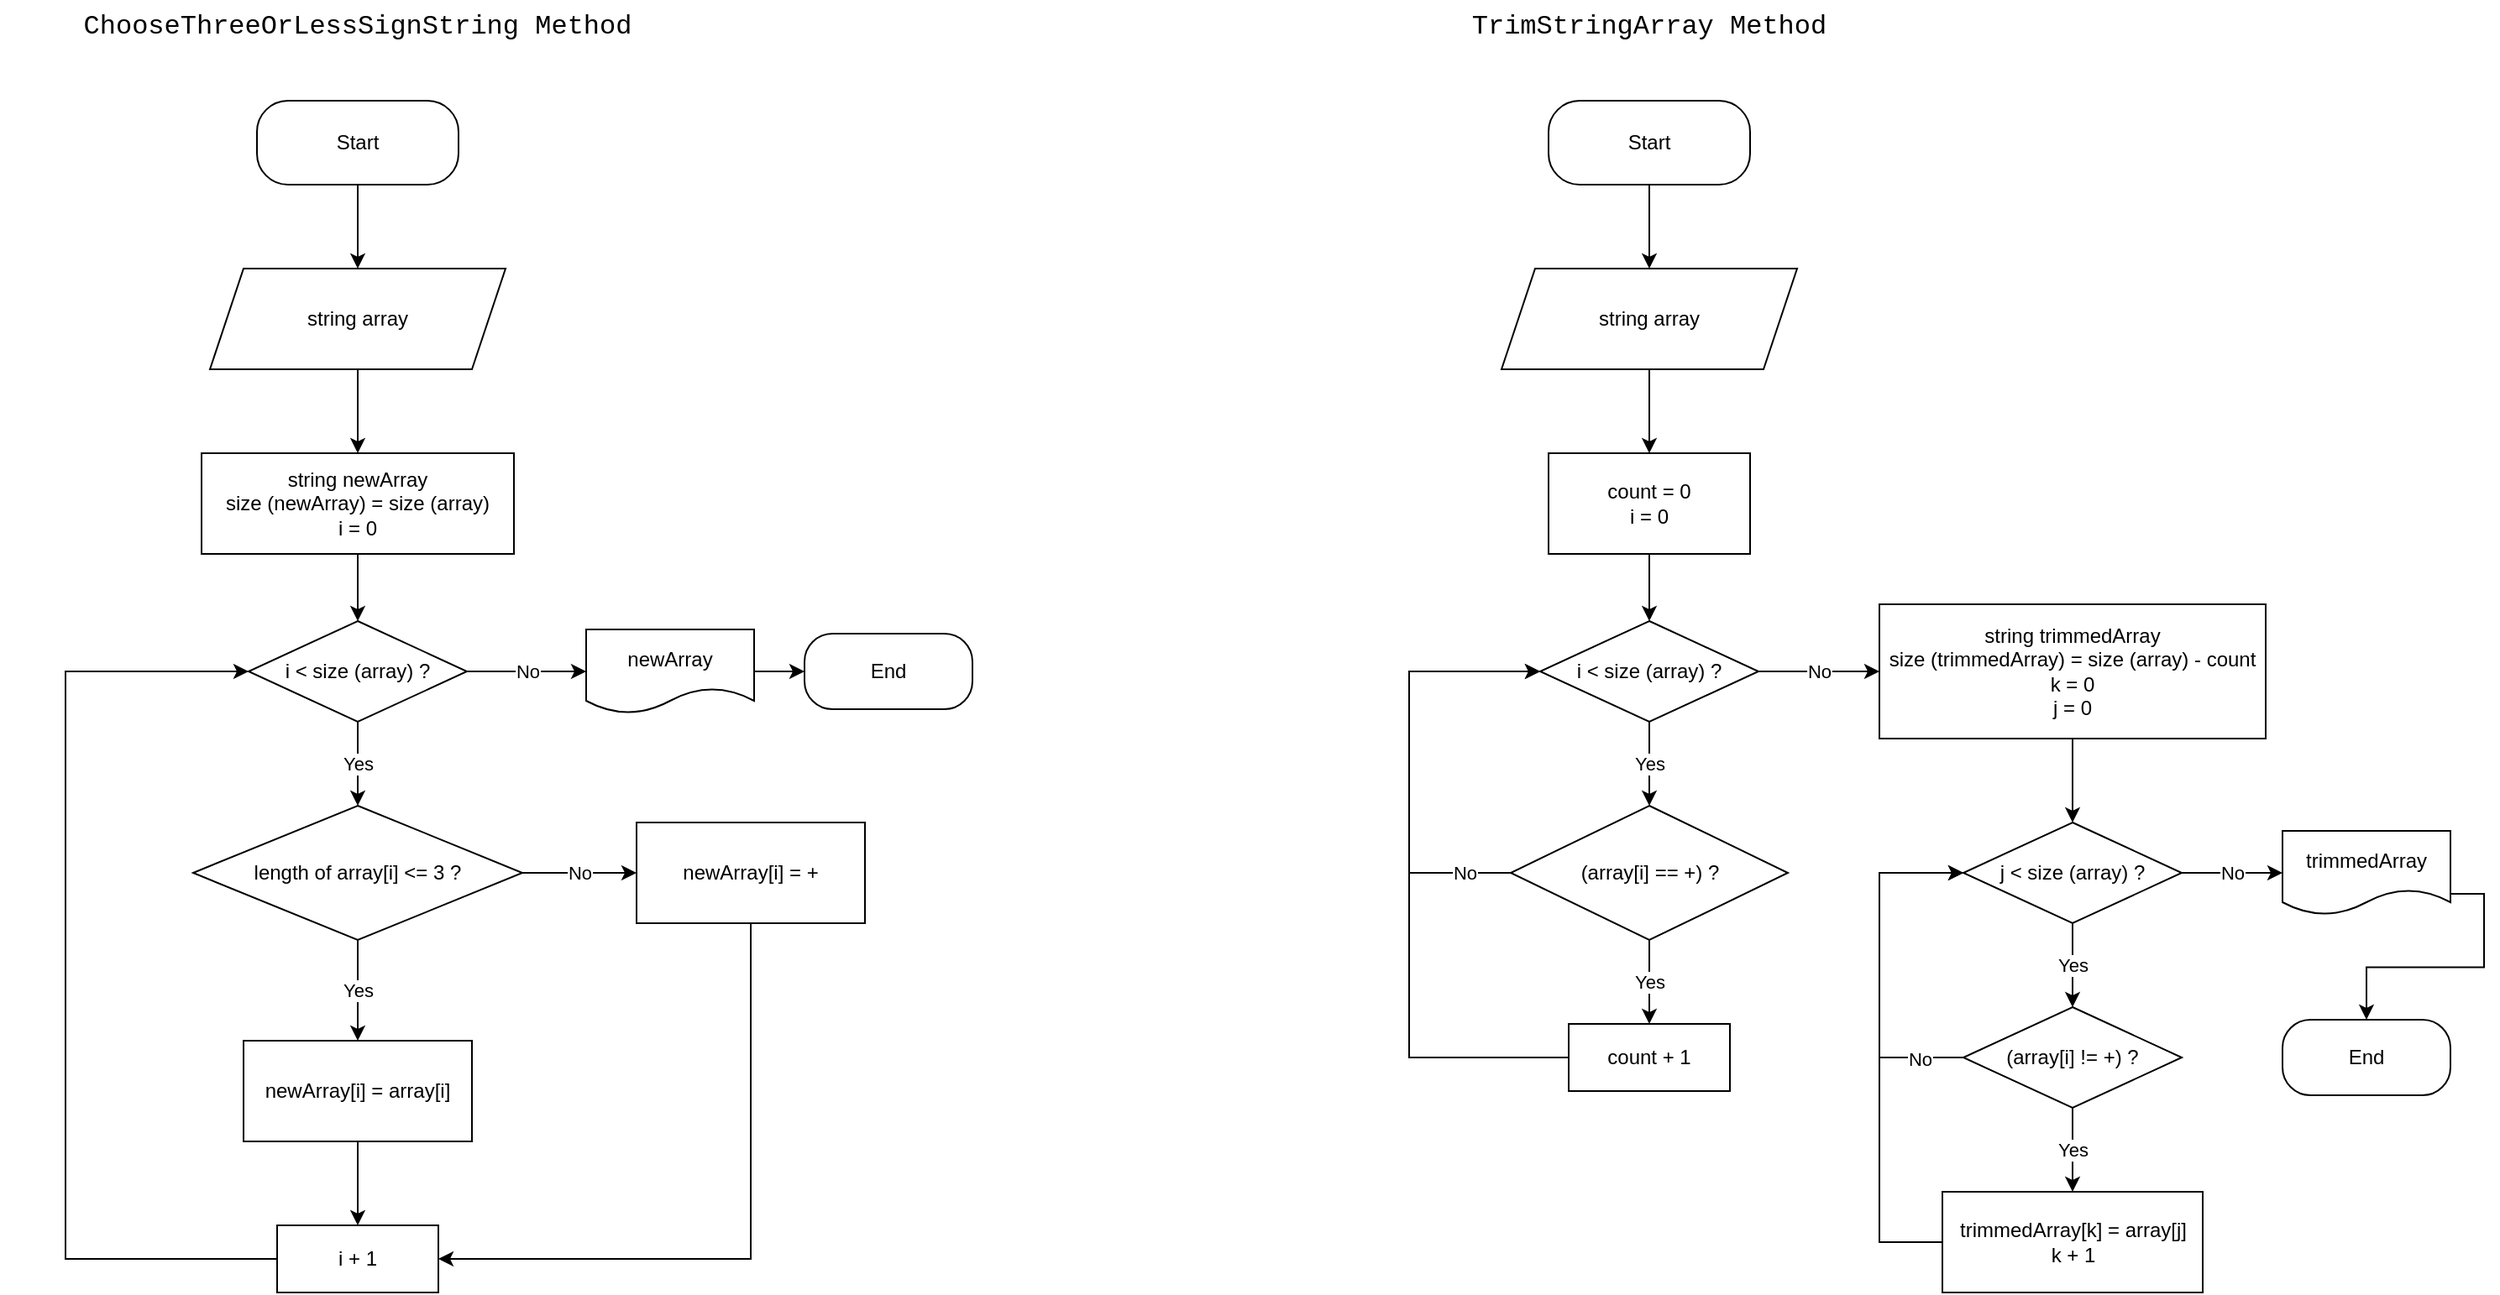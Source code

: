 <mxfile version="20.7.4" type="device"><diagram id="2ifiF-SW4rOpyGGkI9nE" name="Страница 1"><mxGraphModel dx="1223" dy="748" grid="1" gridSize="10" guides="1" tooltips="1" connect="1" arrows="1" fold="1" page="1" pageScale="1" pageWidth="827" pageHeight="1169" math="0" shadow="0"><root><mxCell id="0"/><mxCell id="1" parent="0"/><mxCell id="o5aAWsvbPoZr7hLF2QLY-1" value="&lt;div style=&quot;font-family: Menlo, Monaco, &amp;quot;Courier New&amp;quot;, monospace; font-size: 16px; line-height: 24px;&quot;&gt;&lt;span style=&quot;background-color: rgb(255, 255, 255);&quot;&gt;ChooseThreeOrLessSignString Method&lt;/span&gt;&lt;/div&gt;" style="text;html=1;strokeColor=none;fillColor=none;align=center;verticalAlign=middle;whiteSpace=wrap;rounded=0;" vertex="1" parent="1"><mxGeometry x="201" y="40" width="426" height="30" as="geometry"/></mxCell><mxCell id="o5aAWsvbPoZr7hLF2QLY-10" style="edgeStyle=orthogonalEdgeStyle;rounded=0;orthogonalLoop=1;jettySize=auto;html=1;exitX=0.5;exitY=1;exitDx=0;exitDy=0;fontColor=#000000;" edge="1" parent="1" source="o5aAWsvbPoZr7hLF2QLY-2" target="o5aAWsvbPoZr7hLF2QLY-3"><mxGeometry relative="1" as="geometry"/></mxCell><mxCell id="o5aAWsvbPoZr7hLF2QLY-2" value="string array" style="shape=parallelogram;perimeter=parallelogramPerimeter;whiteSpace=wrap;html=1;fixedSize=1;labelBackgroundColor=#FFFFFF;fontColor=#000000;" vertex="1" parent="1"><mxGeometry x="326" y="200" width="176" height="60" as="geometry"/></mxCell><mxCell id="o5aAWsvbPoZr7hLF2QLY-33" style="edgeStyle=orthogonalEdgeStyle;rounded=0;orthogonalLoop=1;jettySize=auto;html=1;exitX=0.5;exitY=1;exitDx=0;exitDy=0;entryX=0.5;entryY=0;entryDx=0;entryDy=0;fontColor=#000000;" edge="1" parent="1" source="o5aAWsvbPoZr7hLF2QLY-3" target="o5aAWsvbPoZr7hLF2QLY-32"><mxGeometry relative="1" as="geometry"/></mxCell><mxCell id="o5aAWsvbPoZr7hLF2QLY-3" value="string newArray&lt;br&gt;size (newArray) = size (array)&lt;br&gt;i = 0" style="rounded=0;whiteSpace=wrap;html=1;labelBackgroundColor=#FFFFFF;fontColor=#000000;" vertex="1" parent="1"><mxGeometry x="321" y="310" width="186" height="60" as="geometry"/></mxCell><mxCell id="o5aAWsvbPoZr7hLF2QLY-9" style="edgeStyle=orthogonalEdgeStyle;rounded=0;orthogonalLoop=1;jettySize=auto;html=1;exitX=0.5;exitY=1;exitDx=0;exitDy=0;entryX=0.5;entryY=0;entryDx=0;entryDy=0;fontColor=#000000;" edge="1" parent="1" source="o5aAWsvbPoZr7hLF2QLY-4" target="o5aAWsvbPoZr7hLF2QLY-2"><mxGeometry relative="1" as="geometry"/></mxCell><mxCell id="o5aAWsvbPoZr7hLF2QLY-4" value="Start" style="rounded=1;whiteSpace=wrap;html=1;labelBackgroundColor=#FFFFFF;fontColor=#000000;arcSize=37;" vertex="1" parent="1"><mxGeometry x="354" y="100" width="120" height="50" as="geometry"/></mxCell><mxCell id="o5aAWsvbPoZr7hLF2QLY-12" value="No" style="edgeStyle=orthogonalEdgeStyle;rounded=0;orthogonalLoop=1;jettySize=auto;html=1;exitX=1;exitY=0.5;exitDx=0;exitDy=0;entryX=0;entryY=0.5;entryDx=0;entryDy=0;fontColor=#000000;" edge="1" parent="1" source="o5aAWsvbPoZr7hLF2QLY-5" target="o5aAWsvbPoZr7hLF2QLY-8"><mxGeometry relative="1" as="geometry"/></mxCell><mxCell id="o5aAWsvbPoZr7hLF2QLY-13" value="Yes" style="edgeStyle=orthogonalEdgeStyle;rounded=0;orthogonalLoop=1;jettySize=auto;html=1;exitX=0.5;exitY=1;exitDx=0;exitDy=0;fontColor=#000000;" edge="1" parent="1" source="o5aAWsvbPoZr7hLF2QLY-5" target="o5aAWsvbPoZr7hLF2QLY-6"><mxGeometry relative="1" as="geometry"/></mxCell><mxCell id="o5aAWsvbPoZr7hLF2QLY-5" value="length of array[i] &amp;lt;= 3 ?" style="rhombus;whiteSpace=wrap;html=1;labelBackgroundColor=#FFFFFF;fontColor=#000000;" vertex="1" parent="1"><mxGeometry x="316" y="520" width="196" height="80" as="geometry"/></mxCell><mxCell id="o5aAWsvbPoZr7hLF2QLY-14" style="edgeStyle=orthogonalEdgeStyle;rounded=0;orthogonalLoop=1;jettySize=auto;html=1;exitX=0.5;exitY=1;exitDx=0;exitDy=0;entryX=0.5;entryY=0;entryDx=0;entryDy=0;fontColor=#000000;" edge="1" parent="1" source="o5aAWsvbPoZr7hLF2QLY-6" target="o5aAWsvbPoZr7hLF2QLY-7"><mxGeometry relative="1" as="geometry"/></mxCell><mxCell id="o5aAWsvbPoZr7hLF2QLY-6" value="newArray[i] = array[i]" style="rounded=0;whiteSpace=wrap;html=1;labelBackgroundColor=#FFFFFF;fontColor=#000000;" vertex="1" parent="1"><mxGeometry x="346" y="660" width="136" height="60" as="geometry"/></mxCell><mxCell id="o5aAWsvbPoZr7hLF2QLY-36" style="edgeStyle=orthogonalEdgeStyle;rounded=0;orthogonalLoop=1;jettySize=auto;html=1;exitX=0;exitY=0.5;exitDx=0;exitDy=0;entryX=0;entryY=0.5;entryDx=0;entryDy=0;fontColor=#000000;" edge="1" parent="1" source="o5aAWsvbPoZr7hLF2QLY-7" target="o5aAWsvbPoZr7hLF2QLY-32"><mxGeometry relative="1" as="geometry"><Array as="points"><mxPoint x="240" y="790"/><mxPoint x="240" y="440"/></Array></mxGeometry></mxCell><mxCell id="o5aAWsvbPoZr7hLF2QLY-7" value="i + 1" style="rounded=0;whiteSpace=wrap;html=1;labelBackgroundColor=#FFFFFF;fontColor=#000000;" vertex="1" parent="1"><mxGeometry x="366" y="770" width="96" height="40" as="geometry"/></mxCell><mxCell id="o5aAWsvbPoZr7hLF2QLY-15" style="edgeStyle=orthogonalEdgeStyle;rounded=0;orthogonalLoop=1;jettySize=auto;html=1;exitX=0.5;exitY=1;exitDx=0;exitDy=0;entryX=1;entryY=0.5;entryDx=0;entryDy=0;fontColor=#000000;" edge="1" parent="1" source="o5aAWsvbPoZr7hLF2QLY-8" target="o5aAWsvbPoZr7hLF2QLY-7"><mxGeometry relative="1" as="geometry"/></mxCell><mxCell id="o5aAWsvbPoZr7hLF2QLY-8" value="newArray[i] = +" style="rounded=0;whiteSpace=wrap;html=1;labelBackgroundColor=#FFFFFF;fontColor=#000000;" vertex="1" parent="1"><mxGeometry x="580" y="530" width="136" height="60" as="geometry"/></mxCell><mxCell id="o5aAWsvbPoZr7hLF2QLY-34" value="" style="edgeStyle=orthogonalEdgeStyle;rounded=0;orthogonalLoop=1;jettySize=auto;html=1;fontColor=#000000;" edge="1" parent="1" source="o5aAWsvbPoZr7hLF2QLY-32" target="o5aAWsvbPoZr7hLF2QLY-5"><mxGeometry relative="1" as="geometry"/></mxCell><mxCell id="o5aAWsvbPoZr7hLF2QLY-35" value="Yes" style="edgeLabel;html=1;align=center;verticalAlign=middle;resizable=0;points=[];fontColor=#000000;" vertex="1" connectable="0" parent="o5aAWsvbPoZr7hLF2QLY-34"><mxGeometry x="-0.019" relative="1" as="geometry"><mxPoint as="offset"/></mxGeometry></mxCell><mxCell id="o5aAWsvbPoZr7hLF2QLY-39" value="No" style="edgeStyle=orthogonalEdgeStyle;rounded=0;orthogonalLoop=1;jettySize=auto;html=1;exitX=1;exitY=0.5;exitDx=0;exitDy=0;entryX=0;entryY=0.5;entryDx=0;entryDy=0;fontColor=#000000;" edge="1" parent="1" source="o5aAWsvbPoZr7hLF2QLY-32" target="o5aAWsvbPoZr7hLF2QLY-38"><mxGeometry relative="1" as="geometry"/></mxCell><mxCell id="o5aAWsvbPoZr7hLF2QLY-32" value="i &amp;lt; size (array) ?" style="rhombus;whiteSpace=wrap;html=1;labelBackgroundColor=#FFFFFF;fontColor=#000000;" vertex="1" parent="1"><mxGeometry x="349" y="410" width="130" height="60" as="geometry"/></mxCell><mxCell id="o5aAWsvbPoZr7hLF2QLY-41" style="edgeStyle=orthogonalEdgeStyle;rounded=0;orthogonalLoop=1;jettySize=auto;html=1;exitX=1;exitY=0.5;exitDx=0;exitDy=0;fontColor=#000000;" edge="1" parent="1" source="o5aAWsvbPoZr7hLF2QLY-38" target="o5aAWsvbPoZr7hLF2QLY-40"><mxGeometry relative="1" as="geometry"/></mxCell><mxCell id="o5aAWsvbPoZr7hLF2QLY-38" value="newArray" style="shape=document;whiteSpace=wrap;html=1;boundedLbl=1;labelBackgroundColor=#FFFFFF;fontColor=#000000;" vertex="1" parent="1"><mxGeometry x="550" y="415" width="100" height="50" as="geometry"/></mxCell><mxCell id="o5aAWsvbPoZr7hLF2QLY-40" value="End" style="rounded=1;whiteSpace=wrap;html=1;labelBackgroundColor=#FFFFFF;fontColor=#000000;arcSize=37;" vertex="1" parent="1"><mxGeometry x="680" y="417.5" width="100" height="45" as="geometry"/></mxCell><mxCell id="o5aAWsvbPoZr7hLF2QLY-42" value="&lt;div style=&quot;font-family: Menlo, Monaco, &amp;quot;Courier New&amp;quot;, monospace; font-size: 16px; line-height: 24px;&quot;&gt;&lt;span style=&quot;background-color: rgb(255, 255, 255);&quot;&gt;TrimStringArray Method&lt;/span&gt;&lt;/div&gt;" style="text;html=1;strokeColor=none;fillColor=none;align=center;verticalAlign=middle;whiteSpace=wrap;rounded=0;" vertex="1" parent="1"><mxGeometry x="970" y="40" width="426" height="30" as="geometry"/></mxCell><mxCell id="o5aAWsvbPoZr7hLF2QLY-49" style="edgeStyle=orthogonalEdgeStyle;rounded=0;orthogonalLoop=1;jettySize=auto;html=1;exitX=0.5;exitY=1;exitDx=0;exitDy=0;entryX=0.5;entryY=0;entryDx=0;entryDy=0;fontColor=#000000;" edge="1" parent="1" source="o5aAWsvbPoZr7hLF2QLY-43" target="o5aAWsvbPoZr7hLF2QLY-44"><mxGeometry relative="1" as="geometry"/></mxCell><mxCell id="o5aAWsvbPoZr7hLF2QLY-43" value="Start" style="rounded=1;whiteSpace=wrap;html=1;labelBackgroundColor=#FFFFFF;fontColor=#000000;arcSize=37;" vertex="1" parent="1"><mxGeometry x="1123" y="100" width="120" height="50" as="geometry"/></mxCell><mxCell id="o5aAWsvbPoZr7hLF2QLY-50" style="edgeStyle=orthogonalEdgeStyle;rounded=0;orthogonalLoop=1;jettySize=auto;html=1;exitX=0.5;exitY=1;exitDx=0;exitDy=0;entryX=0.5;entryY=0;entryDx=0;entryDy=0;fontColor=#000000;" edge="1" parent="1" source="o5aAWsvbPoZr7hLF2QLY-44" target="o5aAWsvbPoZr7hLF2QLY-45"><mxGeometry relative="1" as="geometry"/></mxCell><mxCell id="o5aAWsvbPoZr7hLF2QLY-44" value="string array" style="shape=parallelogram;perimeter=parallelogramPerimeter;whiteSpace=wrap;html=1;fixedSize=1;labelBackgroundColor=#FFFFFF;fontColor=#000000;" vertex="1" parent="1"><mxGeometry x="1095" y="200" width="176" height="60" as="geometry"/></mxCell><mxCell id="o5aAWsvbPoZr7hLF2QLY-51" style="edgeStyle=orthogonalEdgeStyle;rounded=0;orthogonalLoop=1;jettySize=auto;html=1;exitX=0.5;exitY=1;exitDx=0;exitDy=0;entryX=0.5;entryY=0;entryDx=0;entryDy=0;fontColor=#000000;" edge="1" parent="1" source="o5aAWsvbPoZr7hLF2QLY-45" target="o5aAWsvbPoZr7hLF2QLY-46"><mxGeometry relative="1" as="geometry"/></mxCell><mxCell id="o5aAWsvbPoZr7hLF2QLY-45" value="count = 0&lt;br&gt;i = 0" style="rounded=0;whiteSpace=wrap;html=1;labelBackgroundColor=#FFFFFF;fontColor=#000000;" vertex="1" parent="1"><mxGeometry x="1123" y="310" width="120" height="60" as="geometry"/></mxCell><mxCell id="o5aAWsvbPoZr7hLF2QLY-52" value="Yes" style="edgeStyle=orthogonalEdgeStyle;rounded=0;orthogonalLoop=1;jettySize=auto;html=1;exitX=0.5;exitY=1;exitDx=0;exitDy=0;entryX=0.5;entryY=0;entryDx=0;entryDy=0;fontColor=#000000;" edge="1" parent="1" source="o5aAWsvbPoZr7hLF2QLY-46" target="o5aAWsvbPoZr7hLF2QLY-47"><mxGeometry relative="1" as="geometry"/></mxCell><mxCell id="o5aAWsvbPoZr7hLF2QLY-62" value="No" style="edgeStyle=orthogonalEdgeStyle;rounded=0;orthogonalLoop=1;jettySize=auto;html=1;exitX=1;exitY=0.5;exitDx=0;exitDy=0;entryX=0;entryY=0.5;entryDx=0;entryDy=0;fontColor=#000000;" edge="1" parent="1" source="o5aAWsvbPoZr7hLF2QLY-46" target="o5aAWsvbPoZr7hLF2QLY-61"><mxGeometry relative="1" as="geometry"><Array as="points"><mxPoint x="1290" y="440"/><mxPoint x="1290" y="440"/></Array></mxGeometry></mxCell><mxCell id="o5aAWsvbPoZr7hLF2QLY-46" value="i &amp;lt; size (array) ?" style="rhombus;whiteSpace=wrap;html=1;labelBackgroundColor=#FFFFFF;fontColor=#000000;" vertex="1" parent="1"><mxGeometry x="1118" y="410" width="130" height="60" as="geometry"/></mxCell><mxCell id="o5aAWsvbPoZr7hLF2QLY-53" value="Yes" style="edgeStyle=orthogonalEdgeStyle;rounded=0;orthogonalLoop=1;jettySize=auto;html=1;exitX=0.5;exitY=1;exitDx=0;exitDy=0;entryX=0.5;entryY=0;entryDx=0;entryDy=0;fontColor=#000000;" edge="1" parent="1" source="o5aAWsvbPoZr7hLF2QLY-47" target="o5aAWsvbPoZr7hLF2QLY-48"><mxGeometry relative="1" as="geometry"/></mxCell><mxCell id="o5aAWsvbPoZr7hLF2QLY-59" style="edgeStyle=orthogonalEdgeStyle;rounded=0;orthogonalLoop=1;jettySize=auto;html=1;exitX=0;exitY=0.5;exitDx=0;exitDy=0;entryX=0;entryY=0.5;entryDx=0;entryDy=0;fontColor=#000000;" edge="1" parent="1" source="o5aAWsvbPoZr7hLF2QLY-47" target="o5aAWsvbPoZr7hLF2QLY-46"><mxGeometry relative="1" as="geometry"><Array as="points"><mxPoint x="1040" y="560"/><mxPoint x="1040" y="440"/></Array></mxGeometry></mxCell><mxCell id="o5aAWsvbPoZr7hLF2QLY-60" value="No" style="edgeLabel;html=1;align=center;verticalAlign=middle;resizable=0;points=[];fontColor=#000000;" vertex="1" connectable="0" parent="o5aAWsvbPoZr7hLF2QLY-59"><mxGeometry x="-0.782" y="-4" relative="1" as="geometry"><mxPoint y="4" as="offset"/></mxGeometry></mxCell><mxCell id="o5aAWsvbPoZr7hLF2QLY-47" value="(array[i] == +) ?" style="rhombus;whiteSpace=wrap;html=1;labelBackgroundColor=#FFFFFF;fontColor=#000000;" vertex="1" parent="1"><mxGeometry x="1100.5" y="520" width="165" height="80" as="geometry"/></mxCell><mxCell id="o5aAWsvbPoZr7hLF2QLY-54" style="edgeStyle=orthogonalEdgeStyle;rounded=0;orthogonalLoop=1;jettySize=auto;html=1;exitX=0;exitY=0.5;exitDx=0;exitDy=0;entryX=0;entryY=0.5;entryDx=0;entryDy=0;fontColor=#000000;" edge="1" parent="1" source="o5aAWsvbPoZr7hLF2QLY-48" target="o5aAWsvbPoZr7hLF2QLY-46"><mxGeometry relative="1" as="geometry"><Array as="points"><mxPoint x="1040" y="670"/><mxPoint x="1040" y="440"/></Array></mxGeometry></mxCell><mxCell id="o5aAWsvbPoZr7hLF2QLY-48" value="count + 1" style="rounded=0;whiteSpace=wrap;html=1;labelBackgroundColor=#FFFFFF;fontColor=#000000;" vertex="1" parent="1"><mxGeometry x="1135" y="650" width="96" height="40" as="geometry"/></mxCell><mxCell id="o5aAWsvbPoZr7hLF2QLY-64" style="edgeStyle=orthogonalEdgeStyle;rounded=0;orthogonalLoop=1;jettySize=auto;html=1;exitX=0.5;exitY=1;exitDx=0;exitDy=0;entryX=0.5;entryY=0;entryDx=0;entryDy=0;fontColor=#000000;" edge="1" parent="1" source="o5aAWsvbPoZr7hLF2QLY-61" target="o5aAWsvbPoZr7hLF2QLY-63"><mxGeometry relative="1" as="geometry"/></mxCell><mxCell id="o5aAWsvbPoZr7hLF2QLY-61" value="string trimmedArray&lt;br&gt;size (trimmedArray) = size (array) - count&lt;br&gt;k = 0&lt;br&gt;j = 0" style="rounded=0;whiteSpace=wrap;html=1;labelBackgroundColor=#FFFFFF;fontColor=#000000;" vertex="1" parent="1"><mxGeometry x="1320" y="400" width="230" height="80" as="geometry"/></mxCell><mxCell id="o5aAWsvbPoZr7hLF2QLY-66" value="Yes" style="edgeStyle=orthogonalEdgeStyle;rounded=0;orthogonalLoop=1;jettySize=auto;html=1;exitX=0.5;exitY=1;exitDx=0;exitDy=0;fontColor=#000000;" edge="1" parent="1" source="o5aAWsvbPoZr7hLF2QLY-63" target="o5aAWsvbPoZr7hLF2QLY-65"><mxGeometry relative="1" as="geometry"/></mxCell><mxCell id="o5aAWsvbPoZr7hLF2QLY-73" value="No" style="edgeStyle=orthogonalEdgeStyle;rounded=0;orthogonalLoop=1;jettySize=auto;html=1;exitX=1;exitY=0.5;exitDx=0;exitDy=0;entryX=0;entryY=0.5;entryDx=0;entryDy=0;fontColor=#000000;" edge="1" parent="1" source="o5aAWsvbPoZr7hLF2QLY-63" target="o5aAWsvbPoZr7hLF2QLY-72"><mxGeometry relative="1" as="geometry"/></mxCell><mxCell id="o5aAWsvbPoZr7hLF2QLY-63" value="j &amp;lt; size (array) ?" style="rhombus;whiteSpace=wrap;html=1;labelBackgroundColor=#FFFFFF;fontColor=#000000;" vertex="1" parent="1"><mxGeometry x="1370" y="530" width="130" height="60" as="geometry"/></mxCell><mxCell id="o5aAWsvbPoZr7hLF2QLY-68" value="Yes" style="edgeStyle=orthogonalEdgeStyle;rounded=0;orthogonalLoop=1;jettySize=auto;html=1;exitX=0.5;exitY=1;exitDx=0;exitDy=0;entryX=0.5;entryY=0;entryDx=0;entryDy=0;fontColor=#000000;" edge="1" parent="1" source="o5aAWsvbPoZr7hLF2QLY-65" target="o5aAWsvbPoZr7hLF2QLY-67"><mxGeometry relative="1" as="geometry"/></mxCell><mxCell id="o5aAWsvbPoZr7hLF2QLY-70" style="edgeStyle=orthogonalEdgeStyle;rounded=0;orthogonalLoop=1;jettySize=auto;html=1;exitX=0;exitY=0.5;exitDx=0;exitDy=0;entryX=0;entryY=0.5;entryDx=0;entryDy=0;fontColor=#000000;" edge="1" parent="1" source="o5aAWsvbPoZr7hLF2QLY-65" target="o5aAWsvbPoZr7hLF2QLY-63"><mxGeometry relative="1" as="geometry"><Array as="points"><mxPoint x="1320" y="670"/><mxPoint x="1320" y="560"/></Array></mxGeometry></mxCell><mxCell id="o5aAWsvbPoZr7hLF2QLY-71" value="No" style="edgeLabel;html=1;align=center;verticalAlign=middle;resizable=0;points=[];fontColor=#000000;" vertex="1" connectable="0" parent="o5aAWsvbPoZr7hLF2QLY-70"><mxGeometry x="-0.752" y="1" relative="1" as="geometry"><mxPoint as="offset"/></mxGeometry></mxCell><mxCell id="o5aAWsvbPoZr7hLF2QLY-65" value="(array[i] != +) ?" style="rhombus;whiteSpace=wrap;html=1;labelBackgroundColor=#FFFFFF;fontColor=#000000;" vertex="1" parent="1"><mxGeometry x="1370" y="640" width="130" height="60" as="geometry"/></mxCell><mxCell id="o5aAWsvbPoZr7hLF2QLY-69" style="edgeStyle=orthogonalEdgeStyle;rounded=0;orthogonalLoop=1;jettySize=auto;html=1;exitX=0;exitY=0.5;exitDx=0;exitDy=0;entryX=0;entryY=0.5;entryDx=0;entryDy=0;fontColor=#000000;" edge="1" parent="1" source="o5aAWsvbPoZr7hLF2QLY-67" target="o5aAWsvbPoZr7hLF2QLY-63"><mxGeometry relative="1" as="geometry"><Array as="points"><mxPoint x="1320" y="780"/><mxPoint x="1320" y="560"/></Array></mxGeometry></mxCell><mxCell id="o5aAWsvbPoZr7hLF2QLY-67" value="trimmedArray[k] = array[j]&lt;br&gt;k + 1" style="rounded=0;whiteSpace=wrap;html=1;labelBackgroundColor=#FFFFFF;fontColor=#000000;" vertex="1" parent="1"><mxGeometry x="1357.5" y="750" width="155" height="60" as="geometry"/></mxCell><mxCell id="o5aAWsvbPoZr7hLF2QLY-75" style="edgeStyle=orthogonalEdgeStyle;rounded=0;orthogonalLoop=1;jettySize=auto;html=1;exitX=1;exitY=0.75;exitDx=0;exitDy=0;entryX=0.5;entryY=0;entryDx=0;entryDy=0;fontColor=#000000;" edge="1" parent="1" source="o5aAWsvbPoZr7hLF2QLY-72" target="o5aAWsvbPoZr7hLF2QLY-74"><mxGeometry relative="1" as="geometry"/></mxCell><mxCell id="o5aAWsvbPoZr7hLF2QLY-72" value="trimmedArray" style="shape=document;whiteSpace=wrap;html=1;boundedLbl=1;labelBackgroundColor=#FFFFFF;fontColor=#000000;" vertex="1" parent="1"><mxGeometry x="1560" y="535" width="100" height="50" as="geometry"/></mxCell><mxCell id="o5aAWsvbPoZr7hLF2QLY-74" value="End" style="rounded=1;whiteSpace=wrap;html=1;labelBackgroundColor=#FFFFFF;fontColor=#000000;arcSize=37;" vertex="1" parent="1"><mxGeometry x="1560" y="647.5" width="100" height="45" as="geometry"/></mxCell></root></mxGraphModel></diagram></mxfile>